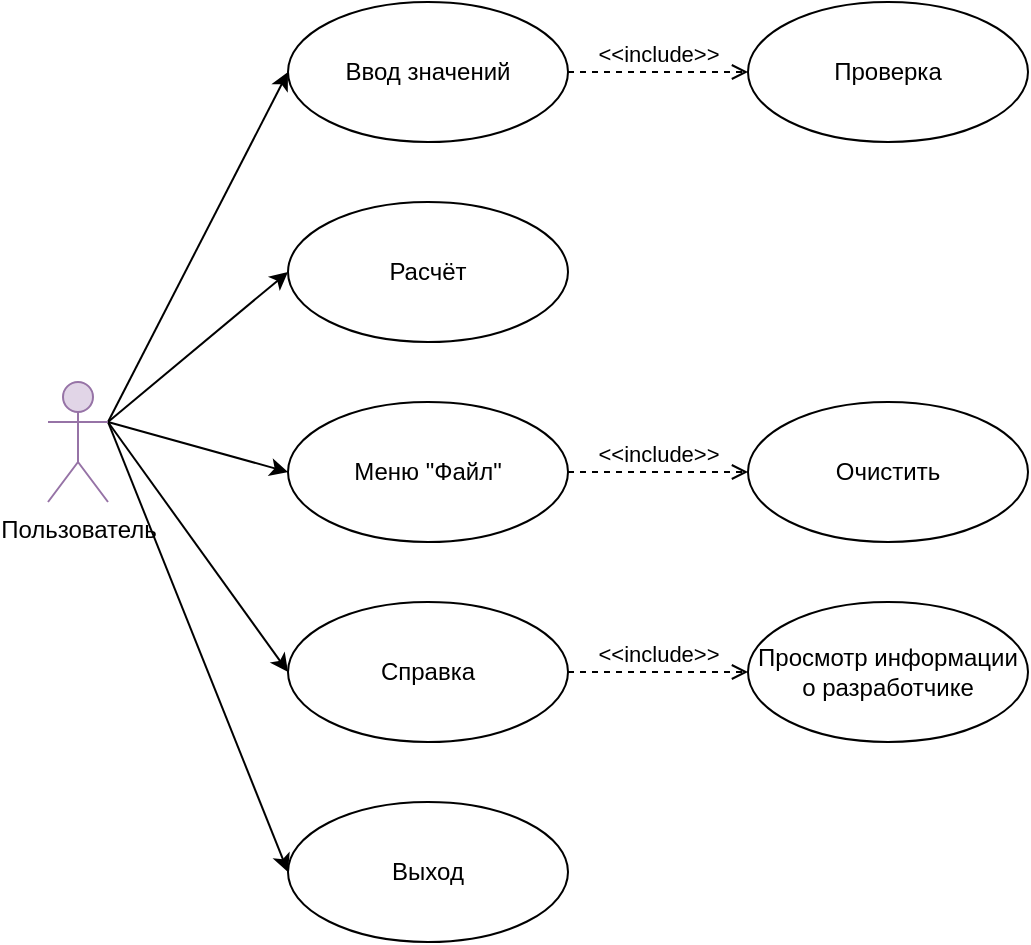 <mxfile version="24.2.8" type="device">
  <diagram name="Страница — 1" id="hVWGoxqhxvgRYhH3cD5Q">
    <mxGraphModel dx="1397" dy="795" grid="1" gridSize="10" guides="1" tooltips="1" connect="1" arrows="1" fold="1" page="1" pageScale="1" pageWidth="827" pageHeight="1169" math="0" shadow="0">
      <root>
        <mxCell id="0" />
        <mxCell id="1" parent="0" />
        <mxCell id="_8kPzmlkz0cCIGfy4Fdh-2" style="rounded=0;orthogonalLoop=1;jettySize=auto;html=1;entryX=0;entryY=0.5;entryDx=0;entryDy=0;exitX=1;exitY=0.333;exitDx=0;exitDy=0;exitPerimeter=0;" parent="1" source="Jt5670IHXcskup61tgXa-1" target="Jt5670IHXcskup61tgXa-3" edge="1">
          <mxGeometry relative="1" as="geometry" />
        </mxCell>
        <mxCell id="_8kPzmlkz0cCIGfy4Fdh-3" style="rounded=0;orthogonalLoop=1;jettySize=auto;html=1;entryX=0;entryY=0.5;entryDx=0;entryDy=0;exitX=1;exitY=0.333;exitDx=0;exitDy=0;exitPerimeter=0;" parent="1" source="Jt5670IHXcskup61tgXa-1" target="Jt5670IHXcskup61tgXa-2" edge="1">
          <mxGeometry relative="1" as="geometry" />
        </mxCell>
        <mxCell id="_8kPzmlkz0cCIGfy4Fdh-4" style="rounded=0;orthogonalLoop=1;jettySize=auto;html=1;entryX=0;entryY=0.5;entryDx=0;entryDy=0;exitX=1;exitY=0.333;exitDx=0;exitDy=0;exitPerimeter=0;" parent="1" source="Jt5670IHXcskup61tgXa-1" target="Jt5670IHXcskup61tgXa-4" edge="1">
          <mxGeometry relative="1" as="geometry" />
        </mxCell>
        <mxCell id="_8kPzmlkz0cCIGfy4Fdh-5" style="rounded=0;orthogonalLoop=1;jettySize=auto;html=1;entryX=0;entryY=0.5;entryDx=0;entryDy=0;exitX=1;exitY=0.333;exitDx=0;exitDy=0;exitPerimeter=0;" parent="1" source="Jt5670IHXcskup61tgXa-1" target="_8kPzmlkz0cCIGfy4Fdh-1" edge="1">
          <mxGeometry relative="1" as="geometry" />
        </mxCell>
        <mxCell id="qsP67b_2GaOjag4xVVcs-5" style="rounded=0;orthogonalLoop=1;jettySize=auto;html=1;entryX=0;entryY=0.5;entryDx=0;entryDy=0;exitX=1;exitY=0.333;exitDx=0;exitDy=0;exitPerimeter=0;" edge="1" parent="1" source="Jt5670IHXcskup61tgXa-1" target="qsP67b_2GaOjag4xVVcs-4">
          <mxGeometry relative="1" as="geometry" />
        </mxCell>
        <mxCell id="Jt5670IHXcskup61tgXa-1" value="Пользователь" style="shape=umlActor;verticalLabelPosition=bottom;verticalAlign=top;html=1;fillColor=#e1d5e7;strokeColor=#9673a6;" parent="1" vertex="1">
          <mxGeometry x="240" y="190" width="30" height="60" as="geometry" />
        </mxCell>
        <mxCell id="Jt5670IHXcskup61tgXa-2" value="Справка" style="ellipse;whiteSpace=wrap;html=1;" parent="1" vertex="1">
          <mxGeometry x="360" y="300" width="140" height="70" as="geometry" />
        </mxCell>
        <mxCell id="Jt5670IHXcskup61tgXa-3" value="Выход" style="ellipse;whiteSpace=wrap;html=1;" parent="1" vertex="1">
          <mxGeometry x="360" y="400" width="140" height="70" as="geometry" />
        </mxCell>
        <mxCell id="Jt5670IHXcskup61tgXa-4" value="Расчёт" style="ellipse;whiteSpace=wrap;html=1;" parent="1" vertex="1">
          <mxGeometry x="360" y="100" width="140" height="70" as="geometry" />
        </mxCell>
        <mxCell id="_8kPzmlkz0cCIGfy4Fdh-1" value="Ввод значений" style="ellipse;whiteSpace=wrap;html=1;" parent="1" vertex="1">
          <mxGeometry x="360" width="140" height="70" as="geometry" />
        </mxCell>
        <mxCell id="qsP67b_2GaOjag4xVVcs-1" value="Проверка" style="ellipse;whiteSpace=wrap;html=1;" vertex="1" parent="1">
          <mxGeometry x="590" width="140" height="70" as="geometry" />
        </mxCell>
        <mxCell id="qsP67b_2GaOjag4xVVcs-2" value="&amp;lt;&amp;lt;include&amp;gt;&amp;gt;" style="html=1;verticalAlign=bottom;labelBackgroundColor=none;endArrow=open;endFill=0;dashed=1;rounded=0;entryX=0;entryY=0.5;entryDx=0;entryDy=0;exitX=1;exitY=0.5;exitDx=0;exitDy=0;" edge="1" parent="1" source="_8kPzmlkz0cCIGfy4Fdh-1" target="qsP67b_2GaOjag4xVVcs-1">
          <mxGeometry width="160" relative="1" as="geometry">
            <mxPoint x="400" y="74.5" as="sourcePoint" />
            <mxPoint x="560" y="74.5" as="targetPoint" />
          </mxGeometry>
        </mxCell>
        <mxCell id="qsP67b_2GaOjag4xVVcs-3" value="Просмотр информации о разработчике" style="ellipse;whiteSpace=wrap;html=1;" vertex="1" parent="1">
          <mxGeometry x="590" y="300" width="140" height="70" as="geometry" />
        </mxCell>
        <mxCell id="qsP67b_2GaOjag4xVVcs-4" value="Меню &quot;Файл&quot;" style="ellipse;whiteSpace=wrap;html=1;" vertex="1" parent="1">
          <mxGeometry x="360" y="200" width="140" height="70" as="geometry" />
        </mxCell>
        <mxCell id="qsP67b_2GaOjag4xVVcs-7" value="&amp;lt;&amp;lt;include&amp;gt;&amp;gt;" style="html=1;verticalAlign=bottom;labelBackgroundColor=none;endArrow=open;endFill=0;dashed=1;rounded=0;entryX=0;entryY=0.5;entryDx=0;entryDy=0;exitX=1;exitY=0.5;exitDx=0;exitDy=0;" edge="1" parent="1" source="Jt5670IHXcskup61tgXa-2" target="qsP67b_2GaOjag4xVVcs-3">
          <mxGeometry width="160" relative="1" as="geometry">
            <mxPoint x="410" y="304.66" as="sourcePoint" />
            <mxPoint x="570" y="304.66" as="targetPoint" />
          </mxGeometry>
        </mxCell>
        <mxCell id="qsP67b_2GaOjag4xVVcs-9" value="Очистить" style="ellipse;whiteSpace=wrap;html=1;" vertex="1" parent="1">
          <mxGeometry x="590" y="200" width="140" height="70" as="geometry" />
        </mxCell>
        <mxCell id="qsP67b_2GaOjag4xVVcs-10" value="&amp;lt;&amp;lt;include&amp;gt;&amp;gt;" style="html=1;verticalAlign=bottom;labelBackgroundColor=none;endArrow=open;endFill=0;dashed=1;rounded=0;entryX=0;entryY=0.5;entryDx=0;entryDy=0;exitX=1;exitY=0.5;exitDx=0;exitDy=0;" edge="1" parent="1" source="qsP67b_2GaOjag4xVVcs-4" target="qsP67b_2GaOjag4xVVcs-9">
          <mxGeometry width="160" relative="1" as="geometry">
            <mxPoint x="500" y="234.66" as="sourcePoint" />
            <mxPoint x="600" y="234.66" as="targetPoint" />
          </mxGeometry>
        </mxCell>
      </root>
    </mxGraphModel>
  </diagram>
</mxfile>

